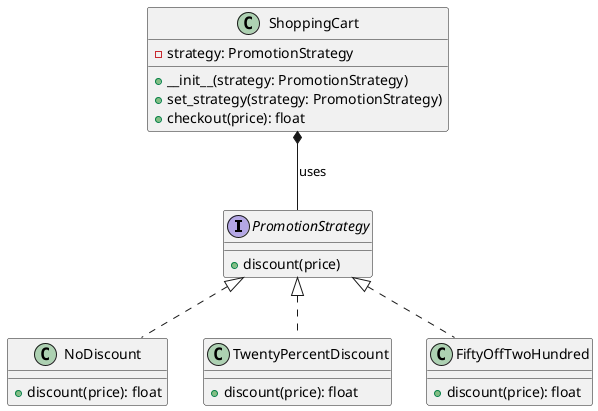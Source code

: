 @startuml
interface PromotionStrategy {
    + discount(price)
}

class NoDiscount {
    + discount(price): float
}

class TwentyPercentDiscount {
    + discount(price): float
}

class FiftyOffTwoHundred {
    + discount(price): float
}

class ShoppingCart {
    - strategy: PromotionStrategy
    + __init__(strategy: PromotionStrategy)
    + set_strategy(strategy: PromotionStrategy)
    + checkout(price): float
}

PromotionStrategy <|.. NoDiscount
PromotionStrategy <|.. TwentyPercentDiscount
PromotionStrategy <|.. FiftyOffTwoHundred
ShoppingCart *-- PromotionStrategy : uses

@enduml